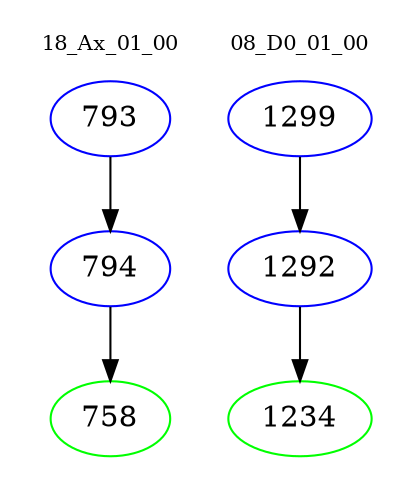 digraph{
subgraph cluster_0 {
color = white
label = "18_Ax_01_00";
fontsize=10;
T0_793 [label="793", color="blue"]
T0_793 -> T0_794 [color="black"]
T0_794 [label="794", color="blue"]
T0_794 -> T0_758 [color="black"]
T0_758 [label="758", color="green"]
}
subgraph cluster_1 {
color = white
label = "08_D0_01_00";
fontsize=10;
T1_1299 [label="1299", color="blue"]
T1_1299 -> T1_1292 [color="black"]
T1_1292 [label="1292", color="blue"]
T1_1292 -> T1_1234 [color="black"]
T1_1234 [label="1234", color="green"]
}
}
